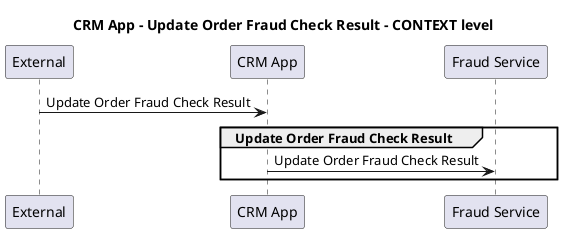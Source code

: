 @startuml

title CRM App - Update Order Fraud Check Result - CONTEXT level

participant "External" as C4InterFlow.SoftwareSystems.ExternalSystem
participant "CRM App" as ECommercePlatform.SoftwareSystems.CRMApp
participant "Fraud Service" as ECommercePlatform.SoftwareSystems.FraudService

C4InterFlow.SoftwareSystems.ExternalSystem -> ECommercePlatform.SoftwareSystems.CRMApp : Update Order Fraud Check Result
group Update Order Fraud Check Result
ECommercePlatform.SoftwareSystems.CRMApp -> ECommercePlatform.SoftwareSystems.FraudService : Update Order Fraud Check Result
end


@enduml
